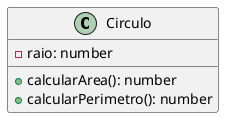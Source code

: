 @startuml Questão8
class Circulo {
    - raio: number
    + calcularArea(): number
    + calcularPerimetro(): number
}
@enduml
